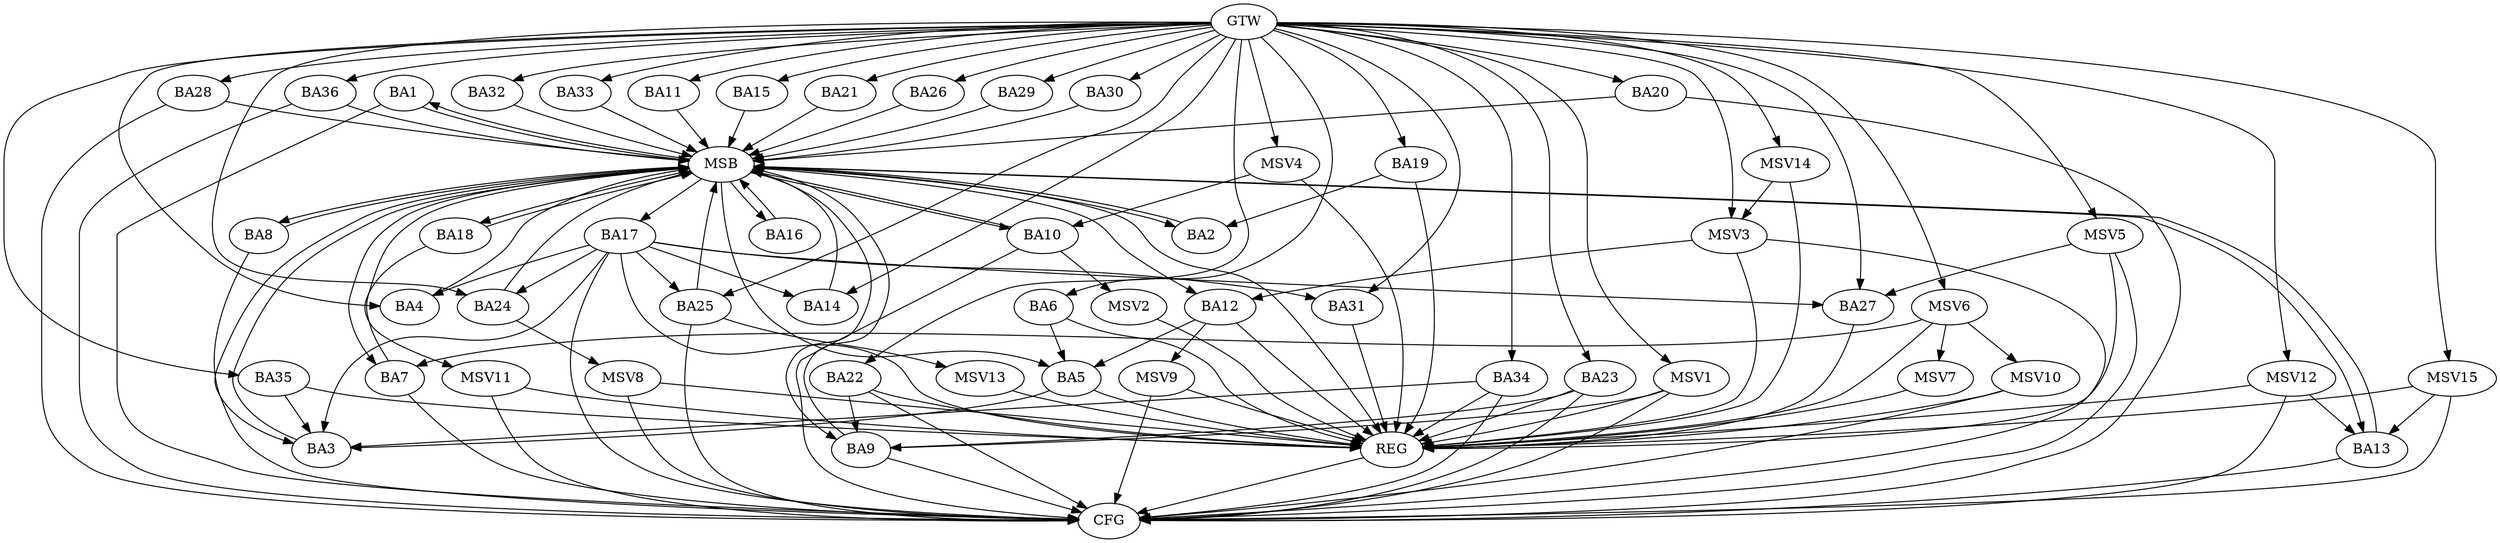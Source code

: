 strict digraph G {
  BA1 [ label="BA1" ];
  BA2 [ label="BA2" ];
  BA3 [ label="BA3" ];
  BA4 [ label="BA4" ];
  BA5 [ label="BA5" ];
  BA6 [ label="BA6" ];
  BA7 [ label="BA7" ];
  BA8 [ label="BA8" ];
  BA9 [ label="BA9" ];
  BA10 [ label="BA10" ];
  BA11 [ label="BA11" ];
  BA12 [ label="BA12" ];
  BA13 [ label="BA13" ];
  BA14 [ label="BA14" ];
  BA15 [ label="BA15" ];
  BA16 [ label="BA16" ];
  BA17 [ label="BA17" ];
  BA18 [ label="BA18" ];
  BA19 [ label="BA19" ];
  BA20 [ label="BA20" ];
  BA21 [ label="BA21" ];
  BA22 [ label="BA22" ];
  BA23 [ label="BA23" ];
  BA24 [ label="BA24" ];
  BA25 [ label="BA25" ];
  BA26 [ label="BA26" ];
  BA27 [ label="BA27" ];
  BA28 [ label="BA28" ];
  BA29 [ label="BA29" ];
  BA30 [ label="BA30" ];
  BA31 [ label="BA31" ];
  BA32 [ label="BA32" ];
  BA33 [ label="BA33" ];
  BA34 [ label="BA34" ];
  BA35 [ label="BA35" ];
  BA36 [ label="BA36" ];
  GTW [ label="GTW" ];
  REG [ label="REG" ];
  MSB [ label="MSB" ];
  CFG [ label="CFG" ];
  MSV1 [ label="MSV1" ];
  MSV2 [ label="MSV2" ];
  MSV3 [ label="MSV3" ];
  MSV4 [ label="MSV4" ];
  MSV5 [ label="MSV5" ];
  MSV6 [ label="MSV6" ];
  MSV7 [ label="MSV7" ];
  MSV8 [ label="MSV8" ];
  MSV9 [ label="MSV9" ];
  MSV10 [ label="MSV10" ];
  MSV11 [ label="MSV11" ];
  MSV12 [ label="MSV12" ];
  MSV13 [ label="MSV13" ];
  MSV14 [ label="MSV14" ];
  MSV15 [ label="MSV15" ];
  BA5 -> BA3;
  BA6 -> BA5;
  BA12 -> BA5;
  BA17 -> BA3;
  BA19 -> BA2;
  BA22 -> BA9;
  BA23 -> BA9;
  BA34 -> BA3;
  BA35 -> BA3;
  GTW -> BA4;
  GTW -> BA6;
  GTW -> BA11;
  GTW -> BA14;
  GTW -> BA15;
  GTW -> BA19;
  GTW -> BA20;
  GTW -> BA21;
  GTW -> BA22;
  GTW -> BA23;
  GTW -> BA24;
  GTW -> BA25;
  GTW -> BA26;
  GTW -> BA27;
  GTW -> BA28;
  GTW -> BA29;
  GTW -> BA30;
  GTW -> BA31;
  GTW -> BA32;
  GTW -> BA33;
  GTW -> BA34;
  GTW -> BA35;
  GTW -> BA36;
  BA5 -> REG;
  BA6 -> REG;
  BA12 -> REG;
  BA17 -> REG;
  BA19 -> REG;
  BA22 -> REG;
  BA23 -> REG;
  BA27 -> REG;
  BA31 -> REG;
  BA34 -> REG;
  BA35 -> REG;
  BA1 -> MSB;
  MSB -> BA2;
  MSB -> REG;
  BA2 -> MSB;
  MSB -> BA1;
  BA3 -> MSB;
  BA4 -> MSB;
  MSB -> BA3;
  BA7 -> MSB;
  BA8 -> MSB;
  MSB -> BA7;
  BA9 -> MSB;
  BA10 -> MSB;
  MSB -> BA5;
  BA11 -> MSB;
  BA13 -> MSB;
  BA14 -> MSB;
  BA15 -> MSB;
  MSB -> BA10;
  BA16 -> MSB;
  MSB -> BA12;
  BA18 -> MSB;
  MSB -> BA13;
  BA20 -> MSB;
  MSB -> BA9;
  BA21 -> MSB;
  MSB -> BA8;
  BA24 -> MSB;
  BA25 -> MSB;
  BA26 -> MSB;
  MSB -> BA18;
  BA28 -> MSB;
  MSB -> BA17;
  BA29 -> MSB;
  BA30 -> MSB;
  BA32 -> MSB;
  BA33 -> MSB;
  BA36 -> MSB;
  MSB -> BA16;
  BA28 -> CFG;
  BA20 -> CFG;
  BA23 -> CFG;
  BA17 -> CFG;
  BA9 -> CFG;
  BA7 -> CFG;
  BA36 -> CFG;
  BA8 -> CFG;
  BA25 -> CFG;
  BA22 -> CFG;
  BA10 -> CFG;
  BA34 -> CFG;
  BA1 -> CFG;
  BA13 -> CFG;
  REG -> CFG;
  BA17 -> BA25;
  BA17 -> BA31;
  BA17 -> BA4;
  BA17 -> BA14;
  BA17 -> BA24;
  BA17 -> BA27;
  MSV1 -> BA9;
  GTW -> MSV1;
  MSV1 -> REG;
  MSV1 -> CFG;
  BA10 -> MSV2;
  MSV2 -> REG;
  MSV3 -> BA12;
  GTW -> MSV3;
  MSV3 -> REG;
  MSV3 -> CFG;
  MSV4 -> BA10;
  GTW -> MSV4;
  MSV4 -> REG;
  MSV5 -> BA27;
  GTW -> MSV5;
  MSV5 -> REG;
  MSV5 -> CFG;
  MSV6 -> BA7;
  GTW -> MSV6;
  MSV6 -> REG;
  MSV6 -> MSV7;
  MSV7 -> REG;
  BA24 -> MSV8;
  MSV8 -> REG;
  MSV8 -> CFG;
  BA12 -> MSV9;
  MSV9 -> REG;
  MSV9 -> CFG;
  MSV6 -> MSV10;
  MSV10 -> REG;
  MSV10 -> CFG;
  BA18 -> MSV11;
  MSV11 -> REG;
  MSV11 -> CFG;
  MSV12 -> BA13;
  GTW -> MSV12;
  MSV12 -> REG;
  MSV12 -> CFG;
  BA25 -> MSV13;
  MSV13 -> REG;
  MSV14 -> MSV3;
  GTW -> MSV14;
  MSV14 -> REG;
  MSV15 -> BA13;
  GTW -> MSV15;
  MSV15 -> REG;
  MSV15 -> CFG;
}
